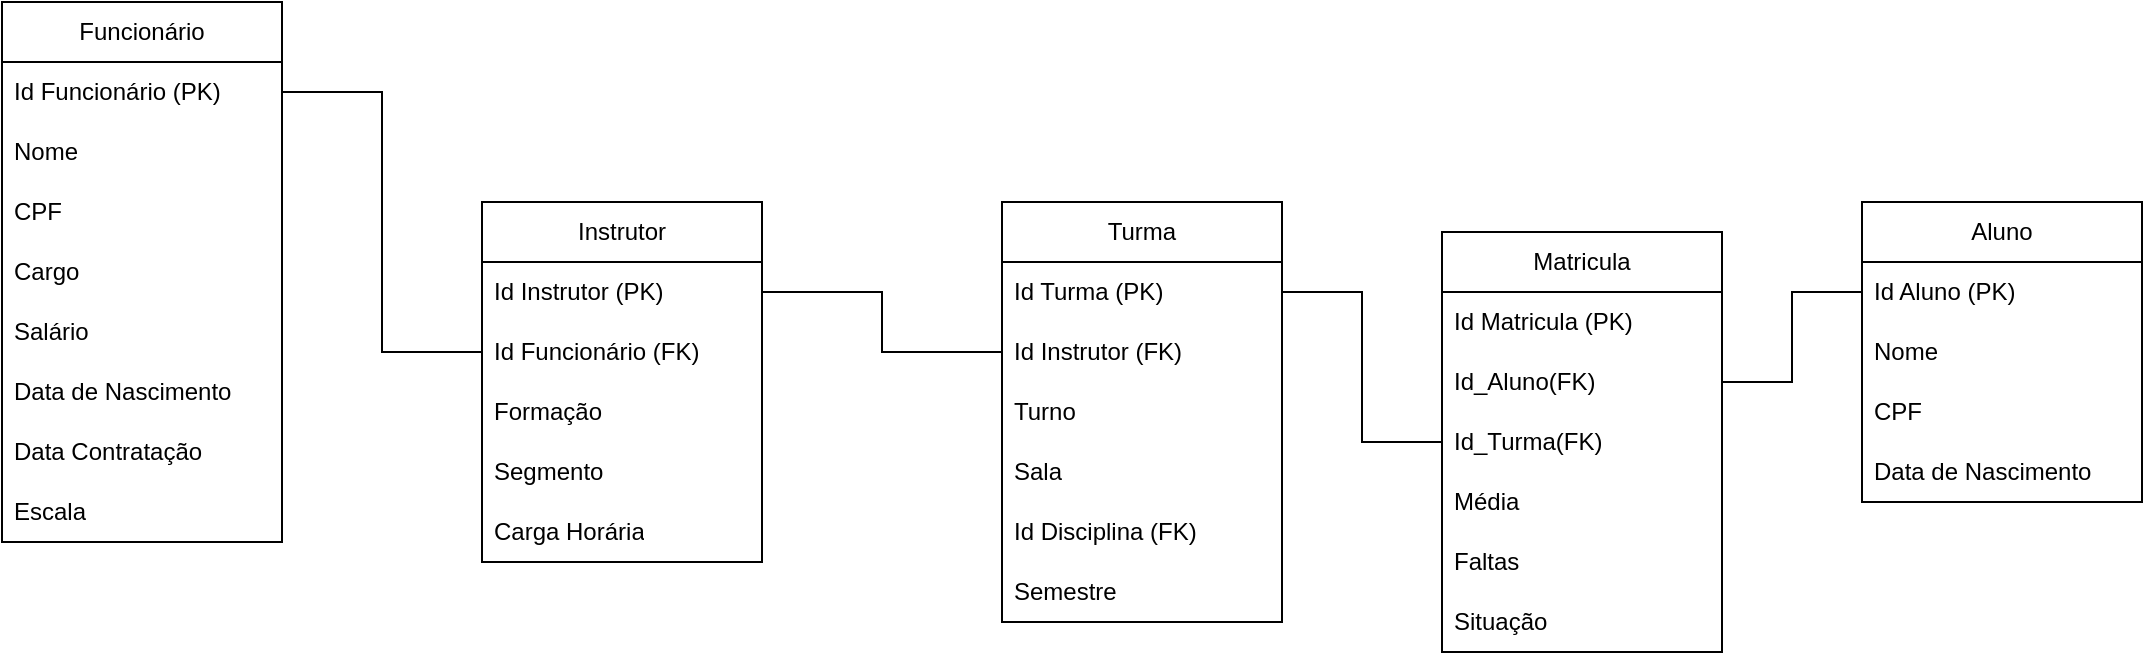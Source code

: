 <mxfile version="24.7.2" type="device">
  <diagram name="Página-1" id="x4r-q6Ub8G8VnfuTkB2b">
    <mxGraphModel dx="1222" dy="698" grid="1" gridSize="10" guides="1" tooltips="1" connect="1" arrows="1" fold="1" page="1" pageScale="1" pageWidth="827" pageHeight="1169" math="0" shadow="0">
      <root>
        <mxCell id="0" />
        <mxCell id="1" parent="0" />
        <mxCell id="X26enehhi2FjU2LU-f4g-1" value="Funcionário" style="swimlane;fontStyle=0;childLayout=stackLayout;horizontal=1;startSize=30;horizontalStack=0;resizeParent=1;resizeParentMax=0;resizeLast=0;collapsible=1;marginBottom=0;whiteSpace=wrap;html=1;" vertex="1" parent="1">
          <mxGeometry x="320" y="410" width="140" height="270" as="geometry" />
        </mxCell>
        <mxCell id="X26enehhi2FjU2LU-f4g-2" value="Id Funcionário (PK)" style="text;strokeColor=none;fillColor=none;align=left;verticalAlign=middle;spacingLeft=4;spacingRight=4;overflow=hidden;points=[[0,0.5],[1,0.5]];portConstraint=eastwest;rotatable=0;whiteSpace=wrap;html=1;" vertex="1" parent="X26enehhi2FjU2LU-f4g-1">
          <mxGeometry y="30" width="140" height="30" as="geometry" />
        </mxCell>
        <mxCell id="X26enehhi2FjU2LU-f4g-3" value="Nome" style="text;strokeColor=none;fillColor=none;align=left;verticalAlign=middle;spacingLeft=4;spacingRight=4;overflow=hidden;points=[[0,0.5],[1,0.5]];portConstraint=eastwest;rotatable=0;whiteSpace=wrap;html=1;" vertex="1" parent="X26enehhi2FjU2LU-f4g-1">
          <mxGeometry y="60" width="140" height="30" as="geometry" />
        </mxCell>
        <mxCell id="X26enehhi2FjU2LU-f4g-4" value="CPF" style="text;strokeColor=none;fillColor=none;align=left;verticalAlign=middle;spacingLeft=4;spacingRight=4;overflow=hidden;points=[[0,0.5],[1,0.5]];portConstraint=eastwest;rotatable=0;whiteSpace=wrap;html=1;" vertex="1" parent="X26enehhi2FjU2LU-f4g-1">
          <mxGeometry y="90" width="140" height="30" as="geometry" />
        </mxCell>
        <mxCell id="X26enehhi2FjU2LU-f4g-5" value="Cargo" style="text;strokeColor=none;fillColor=none;align=left;verticalAlign=middle;spacingLeft=4;spacingRight=4;overflow=hidden;points=[[0,0.5],[1,0.5]];portConstraint=eastwest;rotatable=0;whiteSpace=wrap;html=1;" vertex="1" parent="X26enehhi2FjU2LU-f4g-1">
          <mxGeometry y="120" width="140" height="30" as="geometry" />
        </mxCell>
        <mxCell id="X26enehhi2FjU2LU-f4g-6" value="Salário" style="text;strokeColor=none;fillColor=none;align=left;verticalAlign=middle;spacingLeft=4;spacingRight=4;overflow=hidden;points=[[0,0.5],[1,0.5]];portConstraint=eastwest;rotatable=0;whiteSpace=wrap;html=1;" vertex="1" parent="X26enehhi2FjU2LU-f4g-1">
          <mxGeometry y="150" width="140" height="30" as="geometry" />
        </mxCell>
        <mxCell id="X26enehhi2FjU2LU-f4g-7" value="Data de Nascimento" style="text;strokeColor=none;fillColor=none;align=left;verticalAlign=middle;spacingLeft=4;spacingRight=4;overflow=hidden;points=[[0,0.5],[1,0.5]];portConstraint=eastwest;rotatable=0;whiteSpace=wrap;html=1;" vertex="1" parent="X26enehhi2FjU2LU-f4g-1">
          <mxGeometry y="180" width="140" height="30" as="geometry" />
        </mxCell>
        <mxCell id="X26enehhi2FjU2LU-f4g-8" value="Data Contratação" style="text;strokeColor=none;fillColor=none;align=left;verticalAlign=middle;spacingLeft=4;spacingRight=4;overflow=hidden;points=[[0,0.5],[1,0.5]];portConstraint=eastwest;rotatable=0;whiteSpace=wrap;html=1;" vertex="1" parent="X26enehhi2FjU2LU-f4g-1">
          <mxGeometry y="210" width="140" height="30" as="geometry" />
        </mxCell>
        <mxCell id="X26enehhi2FjU2LU-f4g-9" value="Escala" style="text;strokeColor=none;fillColor=none;align=left;verticalAlign=middle;spacingLeft=4;spacingRight=4;overflow=hidden;points=[[0,0.5],[1,0.5]];portConstraint=eastwest;rotatable=0;whiteSpace=wrap;html=1;" vertex="1" parent="X26enehhi2FjU2LU-f4g-1">
          <mxGeometry y="240" width="140" height="30" as="geometry" />
        </mxCell>
        <mxCell id="X26enehhi2FjU2LU-f4g-10" value="Instrutor" style="swimlane;fontStyle=0;childLayout=stackLayout;horizontal=1;startSize=30;horizontalStack=0;resizeParent=1;resizeParentMax=0;resizeLast=0;collapsible=1;marginBottom=0;whiteSpace=wrap;html=1;" vertex="1" parent="1">
          <mxGeometry x="560" y="510" width="140" height="180" as="geometry" />
        </mxCell>
        <mxCell id="X26enehhi2FjU2LU-f4g-11" value="Id Instrutor (PK)" style="text;strokeColor=none;fillColor=none;align=left;verticalAlign=middle;spacingLeft=4;spacingRight=4;overflow=hidden;points=[[0,0.5],[1,0.5]];portConstraint=eastwest;rotatable=0;whiteSpace=wrap;html=1;" vertex="1" parent="X26enehhi2FjU2LU-f4g-10">
          <mxGeometry y="30" width="140" height="30" as="geometry" />
        </mxCell>
        <mxCell id="X26enehhi2FjU2LU-f4g-12" value="Id Funcionário (FK)" style="text;strokeColor=none;fillColor=none;align=left;verticalAlign=middle;spacingLeft=4;spacingRight=4;overflow=hidden;points=[[0,0.5],[1,0.5]];portConstraint=eastwest;rotatable=0;whiteSpace=wrap;html=1;" vertex="1" parent="X26enehhi2FjU2LU-f4g-10">
          <mxGeometry y="60" width="140" height="30" as="geometry" />
        </mxCell>
        <mxCell id="X26enehhi2FjU2LU-f4g-13" value="Formação" style="text;strokeColor=none;fillColor=none;align=left;verticalAlign=middle;spacingLeft=4;spacingRight=4;overflow=hidden;points=[[0,0.5],[1,0.5]];portConstraint=eastwest;rotatable=0;whiteSpace=wrap;html=1;" vertex="1" parent="X26enehhi2FjU2LU-f4g-10">
          <mxGeometry y="90" width="140" height="30" as="geometry" />
        </mxCell>
        <mxCell id="X26enehhi2FjU2LU-f4g-14" value="Segmento" style="text;strokeColor=none;fillColor=none;align=left;verticalAlign=middle;spacingLeft=4;spacingRight=4;overflow=hidden;points=[[0,0.5],[1,0.5]];portConstraint=eastwest;rotatable=0;whiteSpace=wrap;html=1;" vertex="1" parent="X26enehhi2FjU2LU-f4g-10">
          <mxGeometry y="120" width="140" height="30" as="geometry" />
        </mxCell>
        <mxCell id="X26enehhi2FjU2LU-f4g-15" value="Carga Horária" style="text;strokeColor=none;fillColor=none;align=left;verticalAlign=middle;spacingLeft=4;spacingRight=4;overflow=hidden;points=[[0,0.5],[1,0.5]];portConstraint=eastwest;rotatable=0;whiteSpace=wrap;html=1;" vertex="1" parent="X26enehhi2FjU2LU-f4g-10">
          <mxGeometry y="150" width="140" height="30" as="geometry" />
        </mxCell>
        <mxCell id="X26enehhi2FjU2LU-f4g-16" style="edgeStyle=orthogonalEdgeStyle;rounded=0;orthogonalLoop=1;jettySize=auto;html=1;exitX=1;exitY=0.5;exitDx=0;exitDy=0;endArrow=none;endFill=0;" edge="1" parent="1" source="X26enehhi2FjU2LU-f4g-2" target="X26enehhi2FjU2LU-f4g-12">
          <mxGeometry relative="1" as="geometry" />
        </mxCell>
        <mxCell id="X26enehhi2FjU2LU-f4g-17" value="Turma" style="swimlane;fontStyle=0;childLayout=stackLayout;horizontal=1;startSize=30;horizontalStack=0;resizeParent=1;resizeParentMax=0;resizeLast=0;collapsible=1;marginBottom=0;whiteSpace=wrap;html=1;" vertex="1" parent="1">
          <mxGeometry x="820" y="510" width="140" height="210" as="geometry" />
        </mxCell>
        <mxCell id="X26enehhi2FjU2LU-f4g-18" value="Id Turma (PK)" style="text;strokeColor=none;fillColor=none;align=left;verticalAlign=middle;spacingLeft=4;spacingRight=4;overflow=hidden;points=[[0,0.5],[1,0.5]];portConstraint=eastwest;rotatable=0;whiteSpace=wrap;html=1;" vertex="1" parent="X26enehhi2FjU2LU-f4g-17">
          <mxGeometry y="30" width="140" height="30" as="geometry" />
        </mxCell>
        <mxCell id="X26enehhi2FjU2LU-f4g-19" value="Id Instrutor (FK)" style="text;strokeColor=none;fillColor=none;align=left;verticalAlign=middle;spacingLeft=4;spacingRight=4;overflow=hidden;points=[[0,0.5],[1,0.5]];portConstraint=eastwest;rotatable=0;whiteSpace=wrap;html=1;" vertex="1" parent="X26enehhi2FjU2LU-f4g-17">
          <mxGeometry y="60" width="140" height="30" as="geometry" />
        </mxCell>
        <mxCell id="X26enehhi2FjU2LU-f4g-20" value="Turno" style="text;strokeColor=none;fillColor=none;align=left;verticalAlign=middle;spacingLeft=4;spacingRight=4;overflow=hidden;points=[[0,0.5],[1,0.5]];portConstraint=eastwest;rotatable=0;whiteSpace=wrap;html=1;" vertex="1" parent="X26enehhi2FjU2LU-f4g-17">
          <mxGeometry y="90" width="140" height="30" as="geometry" />
        </mxCell>
        <mxCell id="X26enehhi2FjU2LU-f4g-22" value="Sala" style="text;strokeColor=none;fillColor=none;align=left;verticalAlign=middle;spacingLeft=4;spacingRight=4;overflow=hidden;points=[[0,0.5],[1,0.5]];portConstraint=eastwest;rotatable=0;whiteSpace=wrap;html=1;" vertex="1" parent="X26enehhi2FjU2LU-f4g-17">
          <mxGeometry y="120" width="140" height="30" as="geometry" />
        </mxCell>
        <mxCell id="X26enehhi2FjU2LU-f4g-23" value="Id Disciplina (FK)" style="text;strokeColor=none;fillColor=none;align=left;verticalAlign=middle;spacingLeft=4;spacingRight=4;overflow=hidden;points=[[0,0.5],[1,0.5]];portConstraint=eastwest;rotatable=0;whiteSpace=wrap;html=1;" vertex="1" parent="X26enehhi2FjU2LU-f4g-17">
          <mxGeometry y="150" width="140" height="30" as="geometry" />
        </mxCell>
        <mxCell id="X26enehhi2FjU2LU-f4g-24" value="Semestre" style="text;strokeColor=none;fillColor=none;align=left;verticalAlign=middle;spacingLeft=4;spacingRight=4;overflow=hidden;points=[[0,0.5],[1,0.5]];portConstraint=eastwest;rotatable=0;whiteSpace=wrap;html=1;" vertex="1" parent="X26enehhi2FjU2LU-f4g-17">
          <mxGeometry y="180" width="140" height="30" as="geometry" />
        </mxCell>
        <mxCell id="X26enehhi2FjU2LU-f4g-21" style="edgeStyle=orthogonalEdgeStyle;rounded=0;orthogonalLoop=1;jettySize=auto;html=1;exitX=0;exitY=0.5;exitDx=0;exitDy=0;entryX=1;entryY=0.5;entryDx=0;entryDy=0;endArrow=none;endFill=0;" edge="1" parent="1" source="X26enehhi2FjU2LU-f4g-19" target="X26enehhi2FjU2LU-f4g-11">
          <mxGeometry relative="1" as="geometry" />
        </mxCell>
        <mxCell id="X26enehhi2FjU2LU-f4g-25" value="Aluno" style="swimlane;fontStyle=0;childLayout=stackLayout;horizontal=1;startSize=30;horizontalStack=0;resizeParent=1;resizeParentMax=0;resizeLast=0;collapsible=1;marginBottom=0;whiteSpace=wrap;html=1;" vertex="1" parent="1">
          <mxGeometry x="1250" y="510" width="140" height="150" as="geometry" />
        </mxCell>
        <mxCell id="X26enehhi2FjU2LU-f4g-26" value="Id Aluno (PK)" style="text;strokeColor=none;fillColor=none;align=left;verticalAlign=middle;spacingLeft=4;spacingRight=4;overflow=hidden;points=[[0,0.5],[1,0.5]];portConstraint=eastwest;rotatable=0;whiteSpace=wrap;html=1;" vertex="1" parent="X26enehhi2FjU2LU-f4g-25">
          <mxGeometry y="30" width="140" height="30" as="geometry" />
        </mxCell>
        <mxCell id="X26enehhi2FjU2LU-f4g-27" value="Nome" style="text;strokeColor=none;fillColor=none;align=left;verticalAlign=middle;spacingLeft=4;spacingRight=4;overflow=hidden;points=[[0,0.5],[1,0.5]];portConstraint=eastwest;rotatable=0;whiteSpace=wrap;html=1;" vertex="1" parent="X26enehhi2FjU2LU-f4g-25">
          <mxGeometry y="60" width="140" height="30" as="geometry" />
        </mxCell>
        <mxCell id="X26enehhi2FjU2LU-f4g-28" value="CPF" style="text;strokeColor=none;fillColor=none;align=left;verticalAlign=middle;spacingLeft=4;spacingRight=4;overflow=hidden;points=[[0,0.5],[1,0.5]];portConstraint=eastwest;rotatable=0;whiteSpace=wrap;html=1;" vertex="1" parent="X26enehhi2FjU2LU-f4g-25">
          <mxGeometry y="90" width="140" height="30" as="geometry" />
        </mxCell>
        <mxCell id="X26enehhi2FjU2LU-f4g-29" value="Data de Nascimento" style="text;strokeColor=none;fillColor=none;align=left;verticalAlign=middle;spacingLeft=4;spacingRight=4;overflow=hidden;points=[[0,0.5],[1,0.5]];portConstraint=eastwest;rotatable=0;whiteSpace=wrap;html=1;" vertex="1" parent="X26enehhi2FjU2LU-f4g-25">
          <mxGeometry y="120" width="140" height="30" as="geometry" />
        </mxCell>
        <mxCell id="X26enehhi2FjU2LU-f4g-31" value="Matricula" style="swimlane;fontStyle=0;childLayout=stackLayout;horizontal=1;startSize=30;horizontalStack=0;resizeParent=1;resizeParentMax=0;resizeLast=0;collapsible=1;marginBottom=0;whiteSpace=wrap;html=1;" vertex="1" parent="1">
          <mxGeometry x="1040" y="525" width="140" height="210" as="geometry" />
        </mxCell>
        <mxCell id="X26enehhi2FjU2LU-f4g-32" value="Id Matricula (PK)" style="text;strokeColor=none;fillColor=none;align=left;verticalAlign=middle;spacingLeft=4;spacingRight=4;overflow=hidden;points=[[0,0.5],[1,0.5]];portConstraint=eastwest;rotatable=0;whiteSpace=wrap;html=1;" vertex="1" parent="X26enehhi2FjU2LU-f4g-31">
          <mxGeometry y="30" width="140" height="30" as="geometry" />
        </mxCell>
        <mxCell id="X26enehhi2FjU2LU-f4g-33" value="Id_Aluno(FK)" style="text;strokeColor=none;fillColor=none;align=left;verticalAlign=middle;spacingLeft=4;spacingRight=4;overflow=hidden;points=[[0,0.5],[1,0.5]];portConstraint=eastwest;rotatable=0;whiteSpace=wrap;html=1;" vertex="1" parent="X26enehhi2FjU2LU-f4g-31">
          <mxGeometry y="60" width="140" height="30" as="geometry" />
        </mxCell>
        <mxCell id="X26enehhi2FjU2LU-f4g-34" value="Id_Turma(FK)" style="text;strokeColor=none;fillColor=none;align=left;verticalAlign=middle;spacingLeft=4;spacingRight=4;overflow=hidden;points=[[0,0.5],[1,0.5]];portConstraint=eastwest;rotatable=0;whiteSpace=wrap;html=1;" vertex="1" parent="X26enehhi2FjU2LU-f4g-31">
          <mxGeometry y="90" width="140" height="30" as="geometry" />
        </mxCell>
        <mxCell id="X26enehhi2FjU2LU-f4g-35" value="Média" style="text;strokeColor=none;fillColor=none;align=left;verticalAlign=middle;spacingLeft=4;spacingRight=4;overflow=hidden;points=[[0,0.5],[1,0.5]];portConstraint=eastwest;rotatable=0;whiteSpace=wrap;html=1;" vertex="1" parent="X26enehhi2FjU2LU-f4g-31">
          <mxGeometry y="120" width="140" height="30" as="geometry" />
        </mxCell>
        <mxCell id="X26enehhi2FjU2LU-f4g-36" value="Faltas" style="text;strokeColor=none;fillColor=none;align=left;verticalAlign=middle;spacingLeft=4;spacingRight=4;overflow=hidden;points=[[0,0.5],[1,0.5]];portConstraint=eastwest;rotatable=0;whiteSpace=wrap;html=1;" vertex="1" parent="X26enehhi2FjU2LU-f4g-31">
          <mxGeometry y="150" width="140" height="30" as="geometry" />
        </mxCell>
        <mxCell id="X26enehhi2FjU2LU-f4g-37" value="Situação" style="text;strokeColor=none;fillColor=none;align=left;verticalAlign=middle;spacingLeft=4;spacingRight=4;overflow=hidden;points=[[0,0.5],[1,0.5]];portConstraint=eastwest;rotatable=0;whiteSpace=wrap;html=1;" vertex="1" parent="X26enehhi2FjU2LU-f4g-31">
          <mxGeometry y="180" width="140" height="30" as="geometry" />
        </mxCell>
        <mxCell id="X26enehhi2FjU2LU-f4g-38" style="edgeStyle=orthogonalEdgeStyle;rounded=0;orthogonalLoop=1;jettySize=auto;html=1;exitX=1;exitY=0.5;exitDx=0;exitDy=0;entryX=0;entryY=0.5;entryDx=0;entryDy=0;endArrow=none;endFill=0;" edge="1" parent="1" source="X26enehhi2FjU2LU-f4g-18" target="X26enehhi2FjU2LU-f4g-34">
          <mxGeometry relative="1" as="geometry" />
        </mxCell>
        <mxCell id="X26enehhi2FjU2LU-f4g-39" style="edgeStyle=orthogonalEdgeStyle;rounded=0;orthogonalLoop=1;jettySize=auto;html=1;exitX=1;exitY=0.5;exitDx=0;exitDy=0;entryX=0;entryY=0.5;entryDx=0;entryDy=0;endArrow=none;endFill=0;" edge="1" parent="1" source="X26enehhi2FjU2LU-f4g-33" target="X26enehhi2FjU2LU-f4g-26">
          <mxGeometry relative="1" as="geometry" />
        </mxCell>
      </root>
    </mxGraphModel>
  </diagram>
</mxfile>
